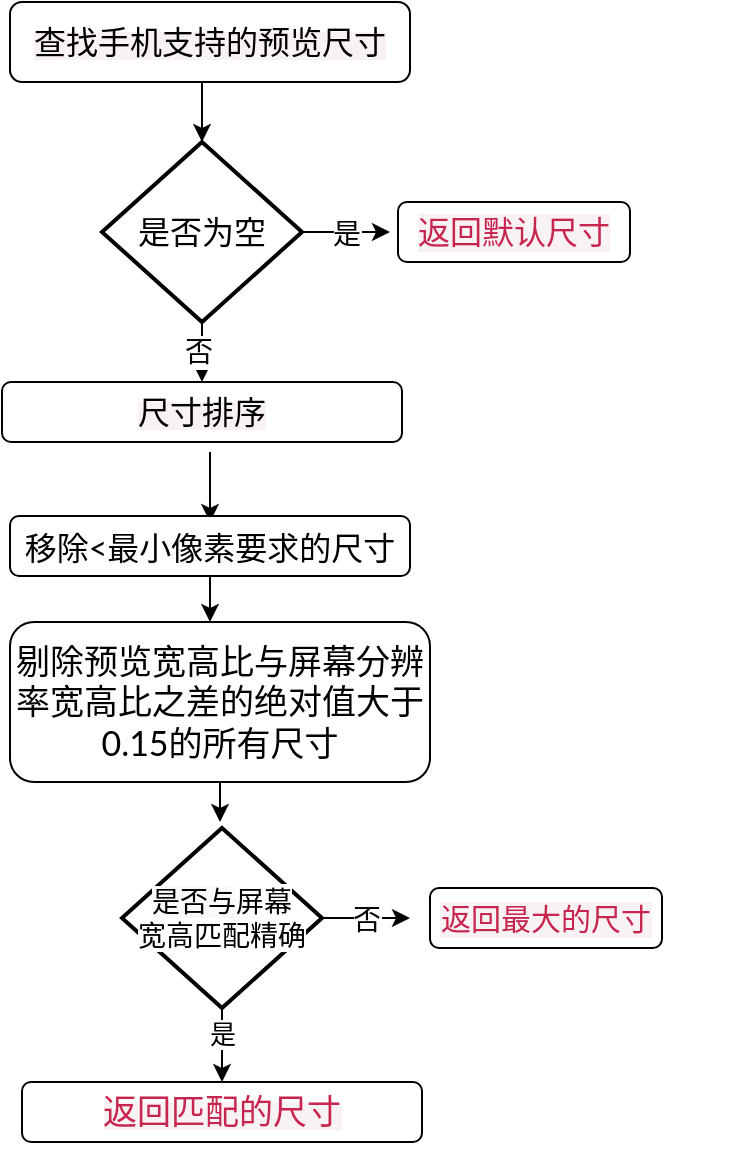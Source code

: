 <mxfile version="14.2.9" type="github">
  <diagram id="bNTJRoVJssCz6DVf2vbG" name="Page-1">
    <mxGraphModel dx="946" dy="570" grid="0" gridSize="10" guides="1" tooltips="1" connect="1" arrows="1" fold="1" page="1" pageScale="1" pageWidth="827" pageHeight="1169" math="0" shadow="0">
      <root>
        <mxCell id="0" />
        <mxCell id="1" parent="0" />
        <mxCell id="jn0VWvCSKK-fts7rcIEv-6" style="edgeStyle=orthogonalEdgeStyle;rounded=0;orthogonalLoop=1;jettySize=auto;html=1;exitX=0.5;exitY=1;exitDx=0;exitDy=0;entryX=0.5;entryY=0;entryDx=0;entryDy=0;entryPerimeter=0;" parent="1" source="jn0VWvCSKK-fts7rcIEv-2" target="jn0VWvCSKK-fts7rcIEv-3" edge="1">
          <mxGeometry relative="1" as="geometry" />
        </mxCell>
        <mxCell id="jn0VWvCSKK-fts7rcIEv-2" value="&lt;div style=&quot;text-align: center&quot;&gt;&lt;/div&gt;&lt;span style=&quot;font-family: &amp;#34;source code pro&amp;#34; , &amp;#34;dejavu sans mono&amp;#34; , &amp;#34;ubuntu mono&amp;#34; , &amp;#34;anonymous pro&amp;#34; , &amp;#34;droid sans mono&amp;#34; , &amp;#34;menlo&amp;#34; , &amp;#34;monaco&amp;#34; , &amp;#34;consolas&amp;#34; , &amp;#34;inconsolata&amp;#34; , &amp;#34;courier&amp;#34; , monospace , &amp;#34;pingfang sc&amp;#34; , &amp;#34;microsoft yahei&amp;#34; , sans-serif ; background-color: rgb(249 , 242 , 244)&quot;&gt;&lt;font style=&quot;font-size: 16px&quot;&gt;查找手机支持的预览尺寸&lt;/font&gt;&lt;br&gt;&lt;/span&gt;" style="rounded=1;whiteSpace=wrap;html=1;fontSize=12;glass=0;strokeWidth=1;shadow=0;" parent="1" vertex="1">
          <mxGeometry x="120" y="100" width="200" height="40" as="geometry" />
        </mxCell>
        <mxCell id="jn0VWvCSKK-fts7rcIEv-10" style="edgeStyle=orthogonalEdgeStyle;rounded=0;orthogonalLoop=1;jettySize=auto;html=1;exitX=0.5;exitY=1;exitDx=0;exitDy=0;exitPerimeter=0;" parent="1" source="jn0VWvCSKK-fts7rcIEv-3" edge="1">
          <mxGeometry relative="1" as="geometry">
            <mxPoint x="216" y="290" as="targetPoint" />
          </mxGeometry>
        </mxCell>
        <mxCell id="jn0VWvCSKK-fts7rcIEv-11" value="&lt;font style=&quot;font-size: 14px&quot;&gt;否&lt;/font&gt;" style="edgeLabel;html=1;align=center;verticalAlign=middle;resizable=0;points=[];" parent="jn0VWvCSKK-fts7rcIEv-10" vertex="1" connectable="0">
          <mxGeometry y="-2" relative="1" as="geometry">
            <mxPoint as="offset" />
          </mxGeometry>
        </mxCell>
        <mxCell id="jn0VWvCSKK-fts7rcIEv-13" value="&lt;font style=&quot;font-size: 14px&quot;&gt;是&lt;/font&gt;" style="edgeStyle=orthogonalEdgeStyle;rounded=0;orthogonalLoop=1;jettySize=auto;html=1;exitX=1;exitY=0.5;exitDx=0;exitDy=0;exitPerimeter=0;fontSize=13;" parent="1" source="jn0VWvCSKK-fts7rcIEv-3" edge="1">
          <mxGeometry relative="1" as="geometry">
            <mxPoint x="310" y="215" as="targetPoint" />
          </mxGeometry>
        </mxCell>
        <mxCell id="jn0VWvCSKK-fts7rcIEv-3" value="是否为空" style="strokeWidth=2;html=1;shape=mxgraph.flowchart.decision;whiteSpace=wrap;fontSize=16;" parent="1" vertex="1">
          <mxGeometry x="166" y="170" width="100" height="90" as="geometry" />
        </mxCell>
        <mxCell id="jn0VWvCSKK-fts7rcIEv-15" style="edgeStyle=orthogonalEdgeStyle;rounded=0;orthogonalLoop=1;jettySize=auto;html=1;exitX=0.5;exitY=1;exitDx=0;exitDy=0;" parent="1" edge="1">
          <mxGeometry relative="1" as="geometry">
            <mxPoint x="220" y="360" as="targetPoint" />
            <mxPoint x="220" y="325" as="sourcePoint" />
          </mxGeometry>
        </mxCell>
        <mxCell id="jn0VWvCSKK-fts7rcIEv-12" value="&lt;div style=&quot;text-align: center; font-size: 16px;&quot;&gt;&lt;/div&gt;&lt;span style=&quot;color: rgb(199, 37, 78); font-family: &amp;quot;source code pro&amp;quot;, &amp;quot;dejavu sans mono&amp;quot;, &amp;quot;ubuntu mono&amp;quot;, &amp;quot;anonymous pro&amp;quot;, &amp;quot;droid sans mono&amp;quot;, menlo, monaco, consolas, inconsolata, courier, monospace, &amp;quot;pingfang sc&amp;quot;, &amp;quot;microsoft yahei&amp;quot;, sans-serif; font-size: 16px; background-color: rgb(249, 242, 244);&quot;&gt;返回默认尺寸&lt;br style=&quot;font-size: 16px;&quot;&gt;&lt;/span&gt;" style="rounded=1;whiteSpace=wrap;html=1;fontSize=16;glass=0;strokeWidth=1;shadow=0;" parent="1" vertex="1">
          <mxGeometry x="314" y="200" width="116" height="30" as="geometry" />
        </mxCell>
        <mxCell id="jn0VWvCSKK-fts7rcIEv-22" style="edgeStyle=orthogonalEdgeStyle;rounded=0;orthogonalLoop=1;jettySize=auto;html=1;exitX=0.5;exitY=1;exitDx=0;exitDy=0;" parent="1" source="jn0VWvCSKK-fts7rcIEv-14" edge="1">
          <mxGeometry relative="1" as="geometry">
            <mxPoint x="220" y="410" as="targetPoint" />
          </mxGeometry>
        </mxCell>
        <mxCell id="jn0VWvCSKK-fts7rcIEv-14" value="&lt;div style=&quot;text-align: center&quot;&gt;&lt;font face=&quot;source code pro, dejavu sans mono, ubuntu mono, anonymous pro, droid sans mono, menlo, monaco, consolas, inconsolata, courier, monospace, pingfang sc, microsoft yahei, sans-serif&quot;&gt;&lt;span style=&quot;font-size: 14px ; background-color: rgb(249 , 242 , 244)&quot;&gt;&lt;br&gt;&lt;/span&gt;&lt;/font&gt;&lt;/div&gt;&lt;span style=&quot;text-align: justify&quot;&gt;&lt;div style=&quot;text-align: center&quot;&gt;&lt;span style=&quot;font-family: lato, &amp;quot;pingfang sc&amp;quot;, &amp;quot;microsoft yahei&amp;quot;, sans-serif; text-align: justify; background-color: rgb(255, 255, 255);&quot;&gt;&lt;font style=&quot;font-size: 16px&quot;&gt;移除&amp;lt;最小像素要求的尺寸&lt;/font&gt;&lt;/span&gt;&lt;br&gt;&lt;/div&gt;&lt;/span&gt;&lt;span style=&quot;font-family: monospace; font-size: 0px;&quot;&gt;%3CmxGraphModel%3E%3Croot%3E%3CmxCell%20id%3D%220%22%2F%3E%3CmxCell%20id%3D%221%22%20parent%3D%220%22%2F%3E%3CmxCell%20id%3D%222%22%20value%3D%22%26lt%3Bspan%20style%3D%26quot%3Bcolor%3A%20rgb(199%20%2C%2037%20%2C%2078)%20%3B%20font-family%3A%20%26amp%3B%2334%3Bsource%20code%20pro%26amp%3B%2334%3B%20%2C%20%26amp%3B%2334%3Bdejavu%20sans%20mono%26amp%3B%2334%3B%20%2C%20%26amp%3B%2334%3Bubuntu%20mono%26amp%3B%2334%3B%20%2C%20%26amp%3B%2334%3Banonymous%20pro%26amp%3B%2334%3B%20%2C%20%26amp%3B%2334%3Bdroid%20sans%20mono%26amp%3B%2334%3B%20%2C%20%26amp%3B%2334%3Bmenlo%26amp%3B%2334%3B%20%2C%20%26amp%3B%2334%3Bmonaco%26amp%3B%2334%3B%20%2C%20%26amp%3B%2334%3Bconsolas%26amp%3B%2334%3B%20%2C%20%26amp%3B%2334%3Binconsolata%26amp%3B%2334%3B%20%2C%20%26amp%3B%2334%3Bcourier%26amp%3B%2334%3B%20%2C%20monospace%20%2C%20%26amp%3B%2334%3Bpingfang%20sc%26amp%3B%2334%3B%20%2C%20%26amp%3B%2334%3Bmicrosoft%20yahei%26amp%3B%2334%3B%20%2C%20sans-serif%20%3B%20font-size%3A%2014px%20%3B%20background-color%3A%20rgb(249%20%2C%20242%20%2C%20244)%26quot%3B%26gt%3BinitCamera%26lt%3B%2Fspan%26gt%3B%22%20style%3D%22rounded%3D1%3BwhiteSpace%3Dwrap%3Bhtml%3D1%3BfontSize%3D12%3Bglass%3D0%3BstrokeWidth%3D1%3Bshadow%3D0%3B%22%20vertex%3D%221%22%20parent%3D%221%22%3E%3CmxGeometry%20x%3D%22160%22%20y%3D%2280%22%20width%3D%22120%22%20height%3D%2240%22%20as%3D%22geometry%22%2F%3E%3C%2FmxCell%3E%3C%2Froot%3E%3C%2FmxGraphModel%3&lt;/span&gt;&lt;span style=&quot;font-family: &amp;quot;source code pro&amp;quot;, &amp;quot;dejavu sans mono&amp;quot;, &amp;quot;ubuntu mono&amp;quot;, &amp;quot;anonymous pro&amp;quot;, &amp;quot;droid sans mono&amp;quot;, menlo, monaco, consolas, inconsolata, courier, monospace, &amp;quot;pingfang sc&amp;quot;, &amp;quot;microsoft yahei&amp;quot;, sans-serif; font-size: 14px; background-color: rgb(249, 242, 244);&quot;&gt;&lt;br&gt;&lt;/span&gt;" style="rounded=1;whiteSpace=wrap;html=1;fontSize=12;glass=0;strokeWidth=1;shadow=0;" parent="1" vertex="1">
          <mxGeometry x="120" y="357" width="200" height="30" as="geometry" />
        </mxCell>
        <mxCell id="jn0VWvCSKK-fts7rcIEv-23" style="edgeStyle=orthogonalEdgeStyle;rounded=0;orthogonalLoop=1;jettySize=auto;html=1;exitX=0.5;exitY=1;exitDx=0;exitDy=0;" parent="1" source="jn0VWvCSKK-fts7rcIEv-16" edge="1">
          <mxGeometry relative="1" as="geometry">
            <mxPoint x="225" y="510" as="targetPoint" />
          </mxGeometry>
        </mxCell>
        <mxCell id="jn0VWvCSKK-fts7rcIEv-16" value="&lt;div style=&quot;text-align: center&quot;&gt;&lt;/div&gt;&lt;span style=&quot;font-family: lato, &amp;quot;pingfang sc&amp;quot;, &amp;quot;microsoft yahei&amp;quot;, sans-serif; text-align: justify; background-color: rgb(255, 255, 255);&quot;&gt;&lt;font style=&quot;font-size: 17px&quot;&gt;剔除预览宽高比与屏幕分辨率宽高比之差的绝对值大于0.15的所有尺寸&lt;/font&gt;&lt;/span&gt;&lt;span style=&quot;font-family: &amp;quot;source code pro&amp;quot;, &amp;quot;dejavu sans mono&amp;quot;, &amp;quot;ubuntu mono&amp;quot;, &amp;quot;anonymous pro&amp;quot;, &amp;quot;droid sans mono&amp;quot;, menlo, monaco, consolas, inconsolata, courier, monospace, &amp;quot;pingfang sc&amp;quot;, &amp;quot;microsoft yahei&amp;quot;, sans-serif; font-size: 14px; background-color: rgb(249, 242, 244);&quot;&gt;&lt;br&gt;&lt;/span&gt;" style="rounded=1;whiteSpace=wrap;html=1;fontSize=12;glass=0;strokeWidth=1;shadow=0;" parent="1" vertex="1">
          <mxGeometry x="120" y="410" width="210" height="80" as="geometry" />
        </mxCell>
        <mxCell id="jn0VWvCSKK-fts7rcIEv-26" value="&lt;font style=&quot;font-size: 14px&quot;&gt;否&lt;/font&gt;" style="edgeStyle=orthogonalEdgeStyle;rounded=0;orthogonalLoop=1;jettySize=auto;html=1;exitX=1;exitY=0.5;exitDx=0;exitDy=0;exitPerimeter=0;" parent="1" source="jn0VWvCSKK-fts7rcIEv-19" edge="1">
          <mxGeometry relative="1" as="geometry">
            <mxPoint x="320" y="558" as="targetPoint" />
          </mxGeometry>
        </mxCell>
        <mxCell id="jn0VWvCSKK-fts7rcIEv-29" style="edgeStyle=orthogonalEdgeStyle;rounded=0;orthogonalLoop=1;jettySize=auto;html=1;exitX=0.5;exitY=1;exitDx=0;exitDy=0;exitPerimeter=0;" parent="1" source="jn0VWvCSKK-fts7rcIEv-19" target="jn0VWvCSKK-fts7rcIEv-24" edge="1">
          <mxGeometry relative="1" as="geometry" />
        </mxCell>
        <mxCell id="jn0VWvCSKK-fts7rcIEv-32" value="&lt;font style=&quot;font-size: 13px&quot;&gt;是&lt;/font&gt;" style="edgeLabel;html=1;align=center;verticalAlign=middle;resizable=0;points=[];" parent="jn0VWvCSKK-fts7rcIEv-29" vertex="1" connectable="0">
          <mxGeometry x="0.07" y="4" relative="1" as="geometry">
            <mxPoint x="-4" y="-4" as="offset" />
          </mxGeometry>
        </mxCell>
        <mxCell id="jn0VWvCSKK-fts7rcIEv-19" value="&lt;div style=&quot;text-align: center ; font-size: 14px&quot;&gt;&lt;font style=&quot;font-size: 14px&quot;&gt;&lt;span style=&quot;text-align: justify ; background-color: rgb(248 , 249 , 250)&quot;&gt;是否与&lt;/span&gt;&lt;span style=&quot;background-color: rgb(255 , 255 , 255) ; font-family: &amp;#34;lato&amp;#34; , &amp;#34;pingfang sc&amp;#34; , &amp;#34;microsoft yahei&amp;#34; , sans-serif ; text-align: justify&quot;&gt;屏幕&lt;/span&gt;&lt;/font&gt;&lt;/div&gt;&lt;div style=&quot;text-align: center ; font-size: 14px&quot;&gt;&lt;font style=&quot;font-size: 14px&quot;&gt;&lt;span style=&quot;background-color: rgb(255 , 255 , 255) ; font-family: &amp;#34;lato&amp;#34; , &amp;#34;pingfang sc&amp;#34; , &amp;#34;microsoft yahei&amp;#34; , sans-serif ; text-align: justify&quot;&gt;宽高匹配精确&lt;/span&gt;&lt;/font&gt;&lt;/div&gt;" style="strokeWidth=2;html=1;shape=mxgraph.flowchart.decision;whiteSpace=wrap;" parent="1" vertex="1">
          <mxGeometry x="176" y="513" width="100" height="90" as="geometry" />
        </mxCell>
        <mxCell id="jn0VWvCSKK-fts7rcIEv-24" value="&lt;div style=&quot;text-align: center&quot;&gt;&lt;/div&gt;&lt;span style=&quot;color: rgb(199 , 37 , 78) ; font-family: &amp;#34;source code pro&amp;#34; , &amp;#34;dejavu sans mono&amp;#34; , &amp;#34;ubuntu mono&amp;#34; , &amp;#34;anonymous pro&amp;#34; , &amp;#34;droid sans mono&amp;#34; , &amp;#34;menlo&amp;#34; , &amp;#34;monaco&amp;#34; , &amp;#34;consolas&amp;#34; , &amp;#34;inconsolata&amp;#34; , &amp;#34;courier&amp;#34; , monospace , &amp;#34;pingfang sc&amp;#34; , &amp;#34;microsoft yahei&amp;#34; , sans-serif ; background-color: rgb(249 , 242 , 244)&quot;&gt;&lt;font style=&quot;font-size: 17px&quot;&gt;返回匹配的尺寸&lt;/font&gt;&lt;br&gt;&lt;/span&gt;" style="rounded=1;whiteSpace=wrap;html=1;fontSize=12;glass=0;strokeWidth=1;shadow=0;" parent="1" vertex="1">
          <mxGeometry x="126" y="640" width="200" height="30" as="geometry" />
        </mxCell>
        <mxCell id="jn0VWvCSKK-fts7rcIEv-25" value="&lt;div style=&quot;text-align: center; font-size: 15px;&quot;&gt;&lt;/div&gt;&lt;span style=&quot;color: rgb(199, 37, 78); font-family: &amp;quot;source code pro&amp;quot;, &amp;quot;dejavu sans mono&amp;quot;, &amp;quot;ubuntu mono&amp;quot;, &amp;quot;anonymous pro&amp;quot;, &amp;quot;droid sans mono&amp;quot;, menlo, monaco, consolas, inconsolata, courier, monospace, &amp;quot;pingfang sc&amp;quot;, &amp;quot;microsoft yahei&amp;quot;, sans-serif; font-size: 15px; background-color: rgb(249, 242, 244);&quot;&gt;返回最大的尺寸&lt;br style=&quot;font-size: 15px;&quot;&gt;&lt;/span&gt;" style="rounded=1;whiteSpace=wrap;html=1;fontSize=15;glass=0;strokeWidth=1;shadow=0;" parent="1" vertex="1">
          <mxGeometry x="330" y="543" width="116" height="30" as="geometry" />
        </mxCell>
        <mxCell id="jn0VWvCSKK-fts7rcIEv-30" value="&amp;nbsp;" style="text;html=1;strokeColor=none;fillColor=none;align=center;verticalAlign=middle;whiteSpace=wrap;rounded=0;" parent="1" vertex="1">
          <mxGeometry x="440" y="210" width="40" height="20" as="geometry" />
        </mxCell>
        <mxCell id="jn0VWvCSKK-fts7rcIEv-31" value="&amp;nbsp;" style="text;html=1;strokeColor=none;fillColor=none;align=center;verticalAlign=middle;whiteSpace=wrap;rounded=0;" parent="1" vertex="1">
          <mxGeometry x="420" y="660" width="40" height="20" as="geometry" />
        </mxCell>
        <mxCell id="imBopEBXpJHanNiJF-PV-2" value="&lt;div style=&quot;text-align: center&quot;&gt;&lt;/div&gt;&lt;span style=&quot;font-family: &amp;#34;source code pro&amp;#34; , &amp;#34;dejavu sans mono&amp;#34; , &amp;#34;ubuntu mono&amp;#34; , &amp;#34;anonymous pro&amp;#34; , &amp;#34;droid sans mono&amp;#34; , &amp;#34;menlo&amp;#34; , &amp;#34;monaco&amp;#34; , &amp;#34;consolas&amp;#34; , &amp;#34;inconsolata&amp;#34; , &amp;#34;courier&amp;#34; , monospace , &amp;#34;pingfang sc&amp;#34; , &amp;#34;microsoft yahei&amp;#34; , sans-serif ; background-color: rgb(249 , 242 , 244)&quot;&gt;&lt;font style=&quot;font-size: 16px&quot;&gt;尺寸排序&lt;/font&gt;&lt;br&gt;&lt;/span&gt;" style="rounded=1;whiteSpace=wrap;html=1;fontSize=12;glass=0;strokeWidth=1;shadow=0;" vertex="1" parent="1">
          <mxGeometry x="116" y="290" width="200" height="30" as="geometry" />
        </mxCell>
      </root>
    </mxGraphModel>
  </diagram>
</mxfile>
